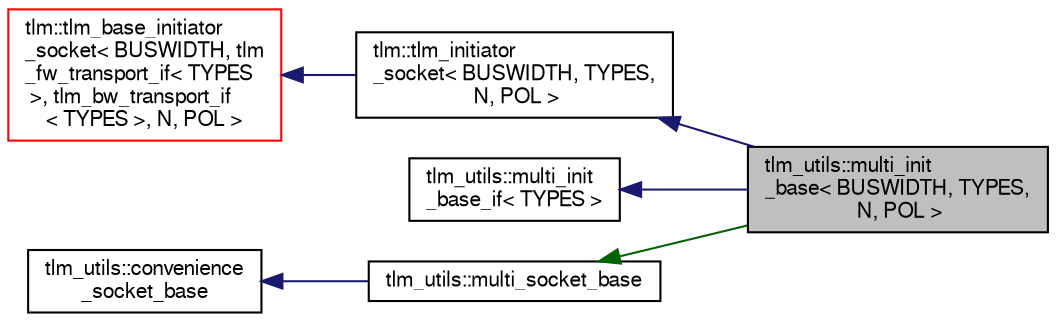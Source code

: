 digraph "tlm_utils::multi_init_base&lt; BUSWIDTH, TYPES, N, POL &gt;"
{
  edge [fontname="FreeSans",fontsize="10",labelfontname="FreeSans",labelfontsize="10"];
  node [fontname="FreeSans",fontsize="10",shape=record];
  rankdir="LR";
  Node15 [label="tlm_utils::multi_init\l_base\< BUSWIDTH, TYPES,\l N, POL \>",height=0.2,width=0.4,color="black", fillcolor="grey75", style="filled", fontcolor="black"];
  Node16 -> Node15 [dir="back",color="midnightblue",fontsize="10",style="solid",fontname="FreeSans"];
  Node16 [label="tlm::tlm_initiator\l_socket\< BUSWIDTH, TYPES,\l N, POL \>",height=0.2,width=0.4,color="black", fillcolor="white", style="filled",URL="$a02519.html"];
  Node17 -> Node16 [dir="back",color="midnightblue",fontsize="10",style="solid",fontname="FreeSans"];
  Node17 [label="tlm::tlm_base_initiator\l_socket\< BUSWIDTH, tlm\l_fw_transport_if\< TYPES\l \>, tlm_bw_transport_if\l\< TYPES \>, N, POL \>",height=0.2,width=0.4,color="red", fillcolor="white", style="filled",URL="$a02515.html"];
  Node26 -> Node15 [dir="back",color="midnightblue",fontsize="10",style="solid",fontname="FreeSans"];
  Node26 [label="tlm_utils::multi_init\l_base_if\< TYPES \>",height=0.2,width=0.4,color="black", fillcolor="white", style="filled",URL="$a02599.html"];
  Node27 -> Node15 [dir="back",color="darkgreen",fontsize="10",style="solid",fontname="FreeSans"];
  Node27 [label="tlm_utils::multi_socket_base",height=0.2,width=0.4,color="black", fillcolor="white", style="filled",URL="$a02539.html"];
  Node28 -> Node27 [dir="back",color="midnightblue",fontsize="10",style="solid",fontname="FreeSans"];
  Node28 [label="tlm_utils::convenience\l_socket_base",height=0.2,width=0.4,color="black", fillcolor="white", style="filled",URL="$a02527.html"];
}
